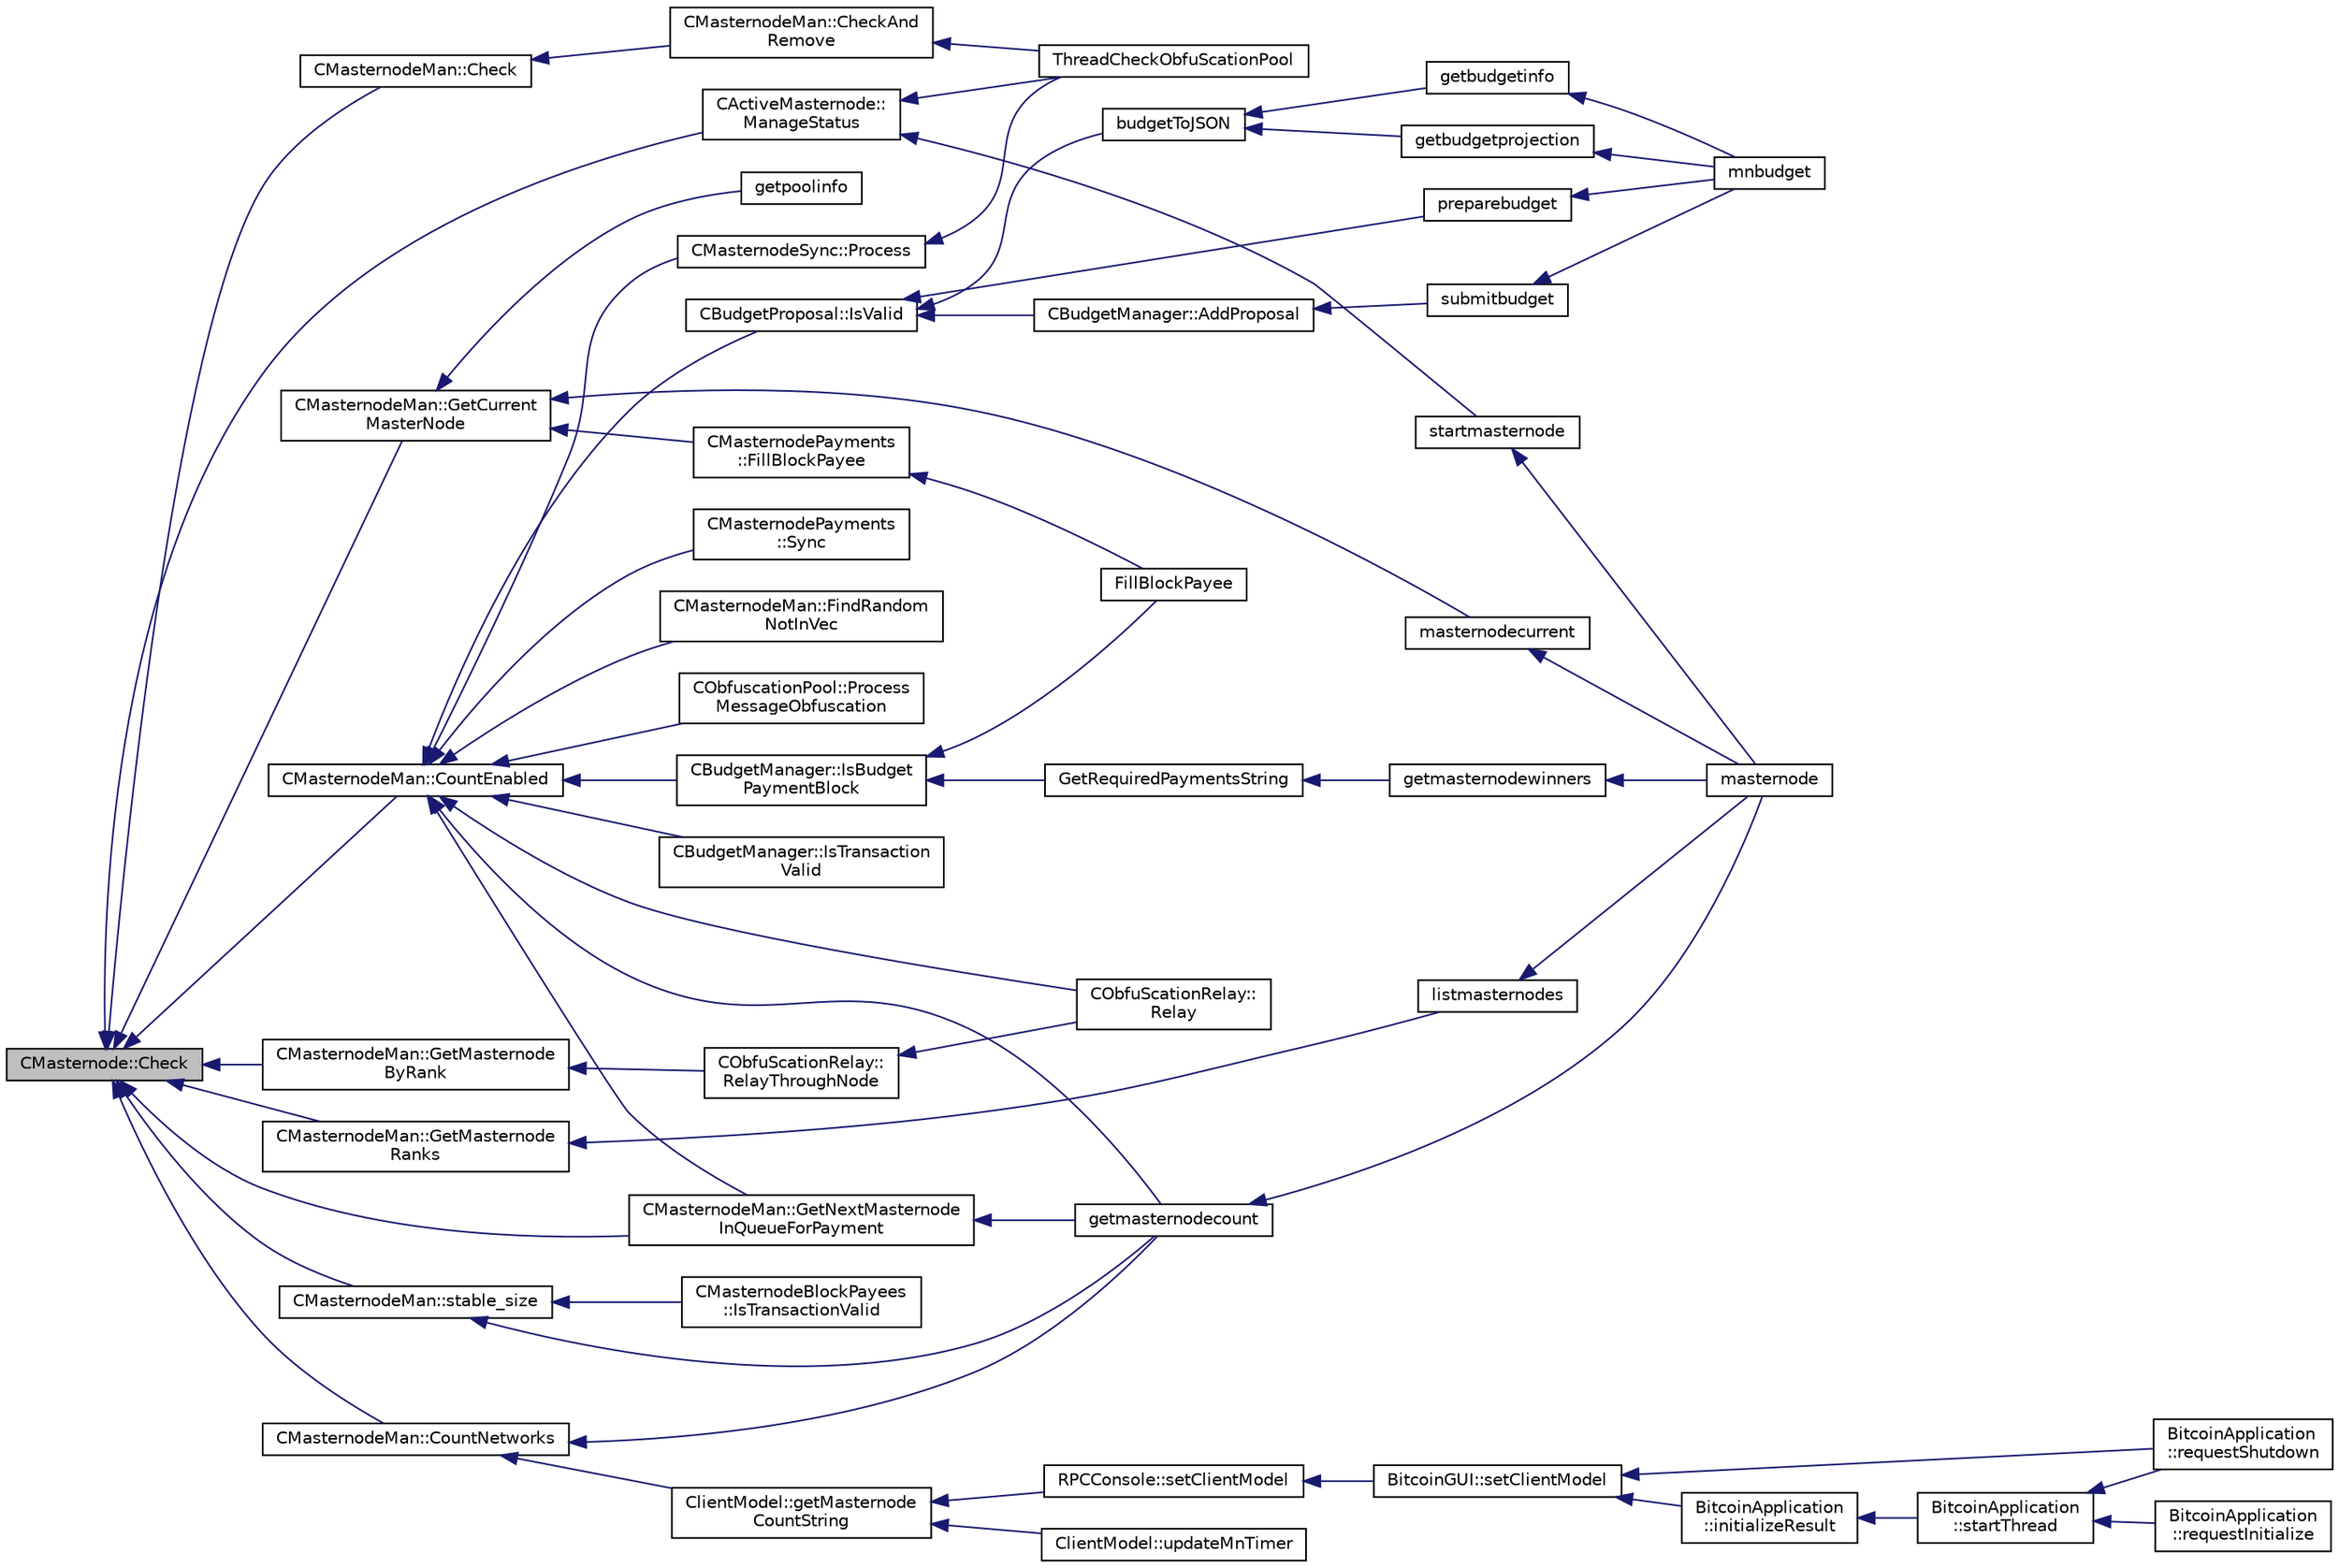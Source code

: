 digraph "CMasternode::Check"
{
  edge [fontname="Helvetica",fontsize="10",labelfontname="Helvetica",labelfontsize="10"];
  node [fontname="Helvetica",fontsize="10",shape=record];
  rankdir="LR";
  Node35 [label="CMasternode::Check",height=0.2,width=0.4,color="black", fillcolor="grey75", style="filled", fontcolor="black"];
  Node35 -> Node36 [dir="back",color="midnightblue",fontsize="10",style="solid",fontname="Helvetica"];
  Node36 [label="CActiveMasternode::\lManageStatus",height=0.2,width=0.4,color="black", fillcolor="white", style="filled",URL="$class_c_active_masternode.html#a8004b3b2100da7dcfedbd1e959633e51",tooltip="Manage status of main Masternode. "];
  Node36 -> Node37 [dir="back",color="midnightblue",fontsize="10",style="solid",fontname="Helvetica"];
  Node37 [label="ThreadCheckObfuScationPool",height=0.2,width=0.4,color="black", fillcolor="white", style="filled",URL="$obfuscation_8h.html#a3f96a5ca9c6735e5bfac77582f0af321"];
  Node36 -> Node38 [dir="back",color="midnightblue",fontsize="10",style="solid",fontname="Helvetica"];
  Node38 [label="startmasternode",height=0.2,width=0.4,color="black", fillcolor="white", style="filled",URL="$rpcmasternode_8cpp.html#ab37c9f565d5d9dbb3e695422e3474b00"];
  Node38 -> Node39 [dir="back",color="midnightblue",fontsize="10",style="solid",fontname="Helvetica"];
  Node39 [label="masternode",height=0.2,width=0.4,color="black", fillcolor="white", style="filled",URL="$rpcmasternode_8cpp.html#a30609e443aeb47c29ed0878d16b1b5e1"];
  Node35 -> Node40 [dir="back",color="midnightblue",fontsize="10",style="solid",fontname="Helvetica"];
  Node40 [label="CMasternodeMan::Check",height=0.2,width=0.4,color="black", fillcolor="white", style="filled",URL="$class_c_masternode_man.html#a746a5bed8674a37f69f8987a2bd9bcd1",tooltip="Check all Masternodes. "];
  Node40 -> Node41 [dir="back",color="midnightblue",fontsize="10",style="solid",fontname="Helvetica"];
  Node41 [label="CMasternodeMan::CheckAnd\lRemove",height=0.2,width=0.4,color="black", fillcolor="white", style="filled",URL="$class_c_masternode_man.html#afe98a39ce1377f9e58ea410842187b0d",tooltip="Check all Masternodes and remove inactive. "];
  Node41 -> Node37 [dir="back",color="midnightblue",fontsize="10",style="solid",fontname="Helvetica"];
  Node35 -> Node42 [dir="back",color="midnightblue",fontsize="10",style="solid",fontname="Helvetica"];
  Node42 [label="CMasternodeMan::stable_size",height=0.2,width=0.4,color="black", fillcolor="white", style="filled",URL="$class_c_masternode_man.html#a35baa3dcb49d2a8e38376747b7b44c59",tooltip="Return the number of Masternodes older than (default) 8000 seconds. "];
  Node42 -> Node43 [dir="back",color="midnightblue",fontsize="10",style="solid",fontname="Helvetica"];
  Node43 [label="CMasternodeBlockPayees\l::IsTransactionValid",height=0.2,width=0.4,color="black", fillcolor="white", style="filled",URL="$class_c_masternode_block_payees.html#a6721f357d17e653ceb93c28ffd3ae528"];
  Node42 -> Node44 [dir="back",color="midnightblue",fontsize="10",style="solid",fontname="Helvetica"];
  Node44 [label="getmasternodecount",height=0.2,width=0.4,color="black", fillcolor="white", style="filled",URL="$rpcmasternode_8cpp.html#af5cafe7e6498c3c5629dfc95bbf8d6cd"];
  Node44 -> Node39 [dir="back",color="midnightblue",fontsize="10",style="solid",fontname="Helvetica"];
  Node35 -> Node45 [dir="back",color="midnightblue",fontsize="10",style="solid",fontname="Helvetica"];
  Node45 [label="CMasternodeMan::CountEnabled",height=0.2,width=0.4,color="black", fillcolor="white", style="filled",URL="$class_c_masternode_man.html#ae495279a035d7d259375ae95cbde28f4"];
  Node45 -> Node46 [dir="back",color="midnightblue",fontsize="10",style="solid",fontname="Helvetica"];
  Node46 [label="CBudgetManager::IsBudget\lPaymentBlock",height=0.2,width=0.4,color="black", fillcolor="white", style="filled",URL="$class_c_budget_manager.html#a1011c9399df614e09f77d87ebe4f7bca"];
  Node46 -> Node47 [dir="back",color="midnightblue",fontsize="10",style="solid",fontname="Helvetica"];
  Node47 [label="FillBlockPayee",height=0.2,width=0.4,color="black", fillcolor="white", style="filled",URL="$masternode-payments_8h.html#a2bd3aae33d7ebbea97792d1f1abfff03"];
  Node46 -> Node48 [dir="back",color="midnightblue",fontsize="10",style="solid",fontname="Helvetica"];
  Node48 [label="GetRequiredPaymentsString",height=0.2,width=0.4,color="black", fillcolor="white", style="filled",URL="$masternode-payments_8h.html#a7828ab0b9a1302db35b658f727b260e1"];
  Node48 -> Node49 [dir="back",color="midnightblue",fontsize="10",style="solid",fontname="Helvetica"];
  Node49 [label="getmasternodewinners",height=0.2,width=0.4,color="black", fillcolor="white", style="filled",URL="$rpcmasternode_8cpp.html#a35582999650d0aa49b5d99299ea6770f"];
  Node49 -> Node39 [dir="back",color="midnightblue",fontsize="10",style="solid",fontname="Helvetica"];
  Node45 -> Node50 [dir="back",color="midnightblue",fontsize="10",style="solid",fontname="Helvetica"];
  Node50 [label="CBudgetManager::IsTransaction\lValid",height=0.2,width=0.4,color="black", fillcolor="white", style="filled",URL="$class_c_budget_manager.html#a1ad65c9d6a743371c0033abf623a291f"];
  Node45 -> Node51 [dir="back",color="midnightblue",fontsize="10",style="solid",fontname="Helvetica"];
  Node51 [label="CBudgetProposal::IsValid",height=0.2,width=0.4,color="black", fillcolor="white", style="filled",URL="$class_c_budget_proposal.html#afaa5e910085e8f0aea26aad6fa99ed2b"];
  Node51 -> Node52 [dir="back",color="midnightblue",fontsize="10",style="solid",fontname="Helvetica"];
  Node52 [label="CBudgetManager::AddProposal",height=0.2,width=0.4,color="black", fillcolor="white", style="filled",URL="$class_c_budget_manager.html#a0338c710edb15b7c1b0818a98d085ead"];
  Node52 -> Node53 [dir="back",color="midnightblue",fontsize="10",style="solid",fontname="Helvetica"];
  Node53 [label="submitbudget",height=0.2,width=0.4,color="black", fillcolor="white", style="filled",URL="$rpcmasternode-budget_8cpp.html#a7567b2accf3b6fd9ae5a98b9e6506e9e"];
  Node53 -> Node54 [dir="back",color="midnightblue",fontsize="10",style="solid",fontname="Helvetica"];
  Node54 [label="mnbudget",height=0.2,width=0.4,color="black", fillcolor="white", style="filled",URL="$rpcmasternode-budget_8cpp.html#aeabbf924be4d2ce4bedb28a394e1fc6b"];
  Node51 -> Node55 [dir="back",color="midnightblue",fontsize="10",style="solid",fontname="Helvetica"];
  Node55 [label="budgetToJSON",height=0.2,width=0.4,color="black", fillcolor="white", style="filled",URL="$rpcmasternode-budget_8cpp.html#a936b80f9033a0a5e8d4fa1a2079da90c"];
  Node55 -> Node56 [dir="back",color="midnightblue",fontsize="10",style="solid",fontname="Helvetica"];
  Node56 [label="getbudgetprojection",height=0.2,width=0.4,color="black", fillcolor="white", style="filled",URL="$rpcmasternode-budget_8cpp.html#a8e629a3c50d4496bdf961d2841754b27"];
  Node56 -> Node54 [dir="back",color="midnightblue",fontsize="10",style="solid",fontname="Helvetica"];
  Node55 -> Node57 [dir="back",color="midnightblue",fontsize="10",style="solid",fontname="Helvetica"];
  Node57 [label="getbudgetinfo",height=0.2,width=0.4,color="black", fillcolor="white", style="filled",URL="$rpcmasternode-budget_8cpp.html#a34b837ac4cb076a8e2e76483391f1238"];
  Node57 -> Node54 [dir="back",color="midnightblue",fontsize="10",style="solid",fontname="Helvetica"];
  Node51 -> Node58 [dir="back",color="midnightblue",fontsize="10",style="solid",fontname="Helvetica"];
  Node58 [label="preparebudget",height=0.2,width=0.4,color="black", fillcolor="white", style="filled",URL="$rpcmasternode-budget_8cpp.html#a8c07f1b00f74d9d2227428a552679b8c"];
  Node58 -> Node54 [dir="back",color="midnightblue",fontsize="10",style="solid",fontname="Helvetica"];
  Node45 -> Node59 [dir="back",color="midnightblue",fontsize="10",style="solid",fontname="Helvetica"];
  Node59 [label="CMasternodePayments\l::Sync",height=0.2,width=0.4,color="black", fillcolor="white", style="filled",URL="$class_c_masternode_payments.html#a7363554e7f7a23a718e2b50980c7516f"];
  Node45 -> Node60 [dir="back",color="midnightblue",fontsize="10",style="solid",fontname="Helvetica"];
  Node60 [label="CMasternodeSync::Process",height=0.2,width=0.4,color="black", fillcolor="white", style="filled",URL="$class_c_masternode_sync.html#a5d4668c5e5f589629bfa137cccc387f4"];
  Node60 -> Node37 [dir="back",color="midnightblue",fontsize="10",style="solid",fontname="Helvetica"];
  Node45 -> Node61 [dir="back",color="midnightblue",fontsize="10",style="solid",fontname="Helvetica"];
  Node61 [label="CMasternodeMan::GetNextMasternode\lInQueueForPayment",height=0.2,width=0.4,color="black", fillcolor="white", style="filled",URL="$class_c_masternode_man.html#af90f3376d7f264536207b08e2fc395d8",tooltip="Find an entry in the masternode list that is next to be paid. "];
  Node61 -> Node44 [dir="back",color="midnightblue",fontsize="10",style="solid",fontname="Helvetica"];
  Node45 -> Node62 [dir="back",color="midnightblue",fontsize="10",style="solid",fontname="Helvetica"];
  Node62 [label="CMasternodeMan::FindRandom\lNotInVec",height=0.2,width=0.4,color="black", fillcolor="white", style="filled",URL="$class_c_masternode_man.html#abfe90ee0fb23e6ff54b7801f6ddf4155",tooltip="Find a random entry. "];
  Node45 -> Node63 [dir="back",color="midnightblue",fontsize="10",style="solid",fontname="Helvetica"];
  Node63 [label="CObfuScationRelay::\lRelay",height=0.2,width=0.4,color="black", fillcolor="white", style="filled",URL="$class_c_obfu_scation_relay.html#ae3bb081dc03a7c07be2a85ca2512f581"];
  Node45 -> Node64 [dir="back",color="midnightblue",fontsize="10",style="solid",fontname="Helvetica"];
  Node64 [label="CObfuscationPool::Process\lMessageObfuscation",height=0.2,width=0.4,color="black", fillcolor="white", style="filled",URL="$class_c_obfuscation_pool.html#a9018f786df376b190c391bbf774be9d6",tooltip="Process a Obfuscation message using the Obfuscation protocol. "];
  Node45 -> Node44 [dir="back",color="midnightblue",fontsize="10",style="solid",fontname="Helvetica"];
  Node35 -> Node65 [dir="back",color="midnightblue",fontsize="10",style="solid",fontname="Helvetica"];
  Node65 [label="CMasternodeMan::CountNetworks",height=0.2,width=0.4,color="black", fillcolor="white", style="filled",URL="$class_c_masternode_man.html#ad9c856855690a334742d7044c7166a2a"];
  Node65 -> Node66 [dir="back",color="midnightblue",fontsize="10",style="solid",fontname="Helvetica"];
  Node66 [label="ClientModel::getMasternode\lCountString",height=0.2,width=0.4,color="black", fillcolor="white", style="filled",URL="$class_client_model.html#ab8dae86e417c050723fee66420a333ed"];
  Node66 -> Node67 [dir="back",color="midnightblue",fontsize="10",style="solid",fontname="Helvetica"];
  Node67 [label="ClientModel::updateMnTimer",height=0.2,width=0.4,color="black", fillcolor="white", style="filled",URL="$class_client_model.html#a2c343f22834086eb6e6172dbcaf6426c"];
  Node66 -> Node68 [dir="back",color="midnightblue",fontsize="10",style="solid",fontname="Helvetica"];
  Node68 [label="RPCConsole::setClientModel",height=0.2,width=0.4,color="black", fillcolor="white", style="filled",URL="$class_r_p_c_console.html#a355349a33664a07628e9ca22a60f5fa7"];
  Node68 -> Node69 [dir="back",color="midnightblue",fontsize="10",style="solid",fontname="Helvetica"];
  Node69 [label="BitcoinGUI::setClientModel",height=0.2,width=0.4,color="black", fillcolor="white", style="filled",URL="$class_bitcoin_g_u_i.html#a99d71e1f8478ab937ce2522c8d3815e3",tooltip="Set the client model. "];
  Node69 -> Node70 [dir="back",color="midnightblue",fontsize="10",style="solid",fontname="Helvetica"];
  Node70 [label="BitcoinApplication\l::requestShutdown",height=0.2,width=0.4,color="black", fillcolor="white", style="filled",URL="$class_bitcoin_application.html#a37c560d4c04d14a6da151b82caf8888f",tooltip="Request core shutdown. "];
  Node69 -> Node71 [dir="back",color="midnightblue",fontsize="10",style="solid",fontname="Helvetica"];
  Node71 [label="BitcoinApplication\l::initializeResult",height=0.2,width=0.4,color="black", fillcolor="white", style="filled",URL="$class_bitcoin_application.html#aceb08b4063e4fb264cf11cf7f9edd969"];
  Node71 -> Node72 [dir="back",color="midnightblue",fontsize="10",style="solid",fontname="Helvetica"];
  Node72 [label="BitcoinApplication\l::startThread",height=0.2,width=0.4,color="black", fillcolor="white", style="filled",URL="$class_bitcoin_application.html#a61afce9356e452c53ad4c83f5ca19df8"];
  Node72 -> Node73 [dir="back",color="midnightblue",fontsize="10",style="solid",fontname="Helvetica"];
  Node73 [label="BitcoinApplication\l::requestInitialize",height=0.2,width=0.4,color="black", fillcolor="white", style="filled",URL="$class_bitcoin_application.html#ade19c44b87b00b6b19b433caf4c22ba6",tooltip="Request core initialization. "];
  Node72 -> Node70 [dir="back",color="midnightblue",fontsize="10",style="solid",fontname="Helvetica"];
  Node65 -> Node44 [dir="back",color="midnightblue",fontsize="10",style="solid",fontname="Helvetica"];
  Node35 -> Node61 [dir="back",color="midnightblue",fontsize="10",style="solid",fontname="Helvetica"];
  Node35 -> Node74 [dir="back",color="midnightblue",fontsize="10",style="solid",fontname="Helvetica"];
  Node74 [label="CMasternodeMan::GetCurrent\lMasterNode",height=0.2,width=0.4,color="black", fillcolor="white", style="filled",URL="$class_c_masternode_man.html#a2b3a91870855e8fcb9b2b6e00c35197f",tooltip="Get the current winner for this block. "];
  Node74 -> Node75 [dir="back",color="midnightblue",fontsize="10",style="solid",fontname="Helvetica"];
  Node75 [label="CMasternodePayments\l::FillBlockPayee",height=0.2,width=0.4,color="black", fillcolor="white", style="filled",URL="$class_c_masternode_payments.html#a459bf2e3a7e56743663026fd8f6d768d"];
  Node75 -> Node47 [dir="back",color="midnightblue",fontsize="10",style="solid",fontname="Helvetica"];
  Node74 -> Node76 [dir="back",color="midnightblue",fontsize="10",style="solid",fontname="Helvetica"];
  Node76 [label="getpoolinfo",height=0.2,width=0.4,color="black", fillcolor="white", style="filled",URL="$rpcmasternode_8cpp.html#aea4471c128eb07bb1b70b4344ac38564"];
  Node74 -> Node77 [dir="back",color="midnightblue",fontsize="10",style="solid",fontname="Helvetica"];
  Node77 [label="masternodecurrent",height=0.2,width=0.4,color="black", fillcolor="white", style="filled",URL="$rpcmasternode_8cpp.html#a12991e9d740341923f120e5be868ac1b"];
  Node77 -> Node39 [dir="back",color="midnightblue",fontsize="10",style="solid",fontname="Helvetica"];
  Node35 -> Node78 [dir="back",color="midnightblue",fontsize="10",style="solid",fontname="Helvetica"];
  Node78 [label="CMasternodeMan::GetMasternode\lRanks",height=0.2,width=0.4,color="black", fillcolor="white", style="filled",URL="$class_c_masternode_man.html#ac06180b4570d5d1b098979c2f59a7a90"];
  Node78 -> Node79 [dir="back",color="midnightblue",fontsize="10",style="solid",fontname="Helvetica"];
  Node79 [label="listmasternodes",height=0.2,width=0.4,color="black", fillcolor="white", style="filled",URL="$rpcmasternode_8cpp.html#a7670cc32a8bffbd99760becd8d33357a"];
  Node79 -> Node39 [dir="back",color="midnightblue",fontsize="10",style="solid",fontname="Helvetica"];
  Node35 -> Node80 [dir="back",color="midnightblue",fontsize="10",style="solid",fontname="Helvetica"];
  Node80 [label="CMasternodeMan::GetMasternode\lByRank",height=0.2,width=0.4,color="black", fillcolor="white", style="filled",URL="$class_c_masternode_man.html#ab32afaad2651c69d2f93c68aee466677"];
  Node80 -> Node81 [dir="back",color="midnightblue",fontsize="10",style="solid",fontname="Helvetica"];
  Node81 [label="CObfuScationRelay::\lRelayThroughNode",height=0.2,width=0.4,color="black", fillcolor="white", style="filled",URL="$class_c_obfu_scation_relay.html#a68272322a5123591a9f57a8ff07943f6"];
  Node81 -> Node63 [dir="back",color="midnightblue",fontsize="10",style="solid",fontname="Helvetica"];
}
